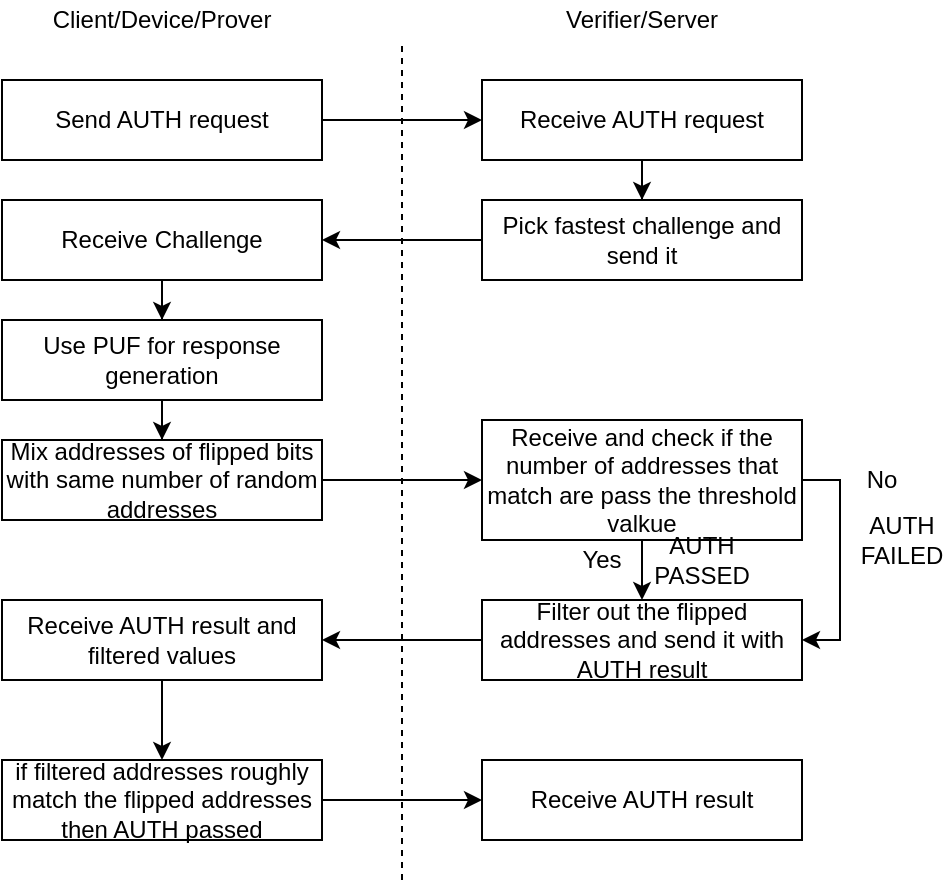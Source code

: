 <mxfile version="14.7.6" type="device"><diagram id="Xw__8HpXlZ5QVmrwwjwf" name="Page-1"><mxGraphModel dx="1186" dy="726" grid="1" gridSize="10" guides="1" tooltips="1" connect="1" arrows="1" fold="1" page="1" pageScale="1" pageWidth="827" pageHeight="1169" math="0" shadow="0"><root><mxCell id="0"/><mxCell id="1" parent="0"/><mxCell id="JZ5NNr8eWJirKz8EJ5if-18" style="edgeStyle=orthogonalEdgeStyle;rounded=0;orthogonalLoop=1;jettySize=auto;html=1;entryX=0;entryY=0.5;entryDx=0;entryDy=0;" parent="1" source="JZ5NNr8eWJirKz8EJ5if-1" target="JZ5NNr8eWJirKz8EJ5if-2" edge="1"><mxGeometry relative="1" as="geometry"/></mxCell><mxCell id="JZ5NNr8eWJirKz8EJ5if-1" value="Send AUTH request" style="rounded=0;whiteSpace=wrap;html=1;" parent="1" vertex="1"><mxGeometry x="200" y="160" width="160" height="40" as="geometry"/></mxCell><mxCell id="JZ5NNr8eWJirKz8EJ5if-19" style="edgeStyle=orthogonalEdgeStyle;rounded=0;orthogonalLoop=1;jettySize=auto;html=1;entryX=0.5;entryY=0;entryDx=0;entryDy=0;" parent="1" source="JZ5NNr8eWJirKz8EJ5if-2" target="JZ5NNr8eWJirKz8EJ5if-3" edge="1"><mxGeometry relative="1" as="geometry"/></mxCell><mxCell id="JZ5NNr8eWJirKz8EJ5if-2" value="Receive AUTH request" style="rounded=0;whiteSpace=wrap;html=1;" parent="1" vertex="1"><mxGeometry x="440" y="160" width="160" height="40" as="geometry"/></mxCell><mxCell id="JZ5NNr8eWJirKz8EJ5if-20" style="edgeStyle=orthogonalEdgeStyle;rounded=0;orthogonalLoop=1;jettySize=auto;html=1;" parent="1" source="JZ5NNr8eWJirKz8EJ5if-3" target="JZ5NNr8eWJirKz8EJ5if-4" edge="1"><mxGeometry relative="1" as="geometry"/></mxCell><mxCell id="JZ5NNr8eWJirKz8EJ5if-3" value="Pick fastest challenge and send it" style="rounded=0;whiteSpace=wrap;html=1;" parent="1" vertex="1"><mxGeometry x="440" y="220" width="160" height="40" as="geometry"/></mxCell><mxCell id="JZ5NNr8eWJirKz8EJ5if-21" style="edgeStyle=orthogonalEdgeStyle;rounded=0;orthogonalLoop=1;jettySize=auto;html=1;" parent="1" source="JZ5NNr8eWJirKz8EJ5if-4" target="JZ5NNr8eWJirKz8EJ5if-5" edge="1"><mxGeometry relative="1" as="geometry"/></mxCell><mxCell id="JZ5NNr8eWJirKz8EJ5if-4" value="Receive Challenge" style="rounded=0;whiteSpace=wrap;html=1;" parent="1" vertex="1"><mxGeometry x="200" y="220" width="160" height="40" as="geometry"/></mxCell><mxCell id="JZ5NNr8eWJirKz8EJ5if-22" style="edgeStyle=orthogonalEdgeStyle;rounded=0;orthogonalLoop=1;jettySize=auto;html=1;entryX=0.5;entryY=0;entryDx=0;entryDy=0;" parent="1" source="JZ5NNr8eWJirKz8EJ5if-5" target="JZ5NNr8eWJirKz8EJ5if-6" edge="1"><mxGeometry relative="1" as="geometry"/></mxCell><mxCell id="JZ5NNr8eWJirKz8EJ5if-5" value="Use PUF for response generation" style="rounded=0;whiteSpace=wrap;html=1;" parent="1" vertex="1"><mxGeometry x="200" y="280" width="160" height="40" as="geometry"/></mxCell><mxCell id="JZ5NNr8eWJirKz8EJ5if-23" style="edgeStyle=orthogonalEdgeStyle;rounded=0;orthogonalLoop=1;jettySize=auto;html=1;entryX=0;entryY=0.5;entryDx=0;entryDy=0;" parent="1" source="JZ5NNr8eWJirKz8EJ5if-6" target="JZ5NNr8eWJirKz8EJ5if-7" edge="1"><mxGeometry relative="1" as="geometry"/></mxCell><mxCell id="JZ5NNr8eWJirKz8EJ5if-6" value="Mix addresses of flipped bits with same number of random addresses" style="rounded=0;whiteSpace=wrap;html=1;" parent="1" vertex="1"><mxGeometry x="200" y="340" width="160" height="40" as="geometry"/></mxCell><mxCell id="OuZtG038wZo1lAdAwEiV-2" style="edgeStyle=orthogonalEdgeStyle;rounded=0;orthogonalLoop=1;jettySize=auto;html=1;entryX=0.5;entryY=0;entryDx=0;entryDy=0;" edge="1" parent="1" source="JZ5NNr8eWJirKz8EJ5if-7" target="OuZtG038wZo1lAdAwEiV-1"><mxGeometry relative="1" as="geometry"/></mxCell><mxCell id="JZ5NNr8eWJirKz8EJ5if-7" value="Receive and check if the number of addresses that match are pass the threshold valkue" style="rounded=0;whiteSpace=wrap;html=1;" parent="1" vertex="1"><mxGeometry x="440" y="330" width="160" height="60" as="geometry"/></mxCell><mxCell id="JZ5NNr8eWJirKz8EJ5if-12" style="edgeStyle=orthogonalEdgeStyle;rounded=0;orthogonalLoop=1;jettySize=auto;html=1;entryX=1;entryY=0.5;entryDx=0;entryDy=0;exitX=1;exitY=0.5;exitDx=0;exitDy=0;" parent="1" source="JZ5NNr8eWJirKz8EJ5if-7" target="OuZtG038wZo1lAdAwEiV-1" edge="1"><mxGeometry relative="1" as="geometry"><mxPoint x="639" y="660" as="targetPoint"/><Array as="points"><mxPoint x="619" y="360"/><mxPoint x="619" y="440"/></Array><mxPoint x="529" y="560" as="sourcePoint"/></mxGeometry></mxCell><mxCell id="OuZtG038wZo1lAdAwEiV-8" style="edgeStyle=orthogonalEdgeStyle;rounded=0;orthogonalLoop=1;jettySize=auto;html=1;entryX=0.5;entryY=0;entryDx=0;entryDy=0;" edge="1" parent="1" source="JZ5NNr8eWJirKz8EJ5if-10" target="OuZtG038wZo1lAdAwEiV-4"><mxGeometry relative="1" as="geometry"/></mxCell><mxCell id="JZ5NNr8eWJirKz8EJ5if-10" value="Receive AUTH result and filtered values" style="rounded=0;whiteSpace=wrap;html=1;" parent="1" vertex="1"><mxGeometry x="200" y="420" width="160" height="40" as="geometry"/></mxCell><mxCell id="JZ5NNr8eWJirKz8EJ5if-13" value="No" style="text;html=1;strokeColor=none;fillColor=none;align=center;verticalAlign=middle;whiteSpace=wrap;rounded=0;" parent="1" vertex="1"><mxGeometry x="620" y="350" width="40" height="20" as="geometry"/></mxCell><mxCell id="JZ5NNr8eWJirKz8EJ5if-14" value="Yes" style="text;html=1;strokeColor=none;fillColor=none;align=center;verticalAlign=middle;whiteSpace=wrap;rounded=0;" parent="1" vertex="1"><mxGeometry x="480" y="390" width="40" height="20" as="geometry"/></mxCell><mxCell id="JZ5NNr8eWJirKz8EJ5if-15" value="AUTH PASSED" style="text;html=1;strokeColor=none;fillColor=none;align=center;verticalAlign=middle;whiteSpace=wrap;rounded=0;" parent="1" vertex="1"><mxGeometry x="530" y="390" width="40" height="20" as="geometry"/></mxCell><mxCell id="JZ5NNr8eWJirKz8EJ5if-16" value="AUTH FAILED" style="text;html=1;strokeColor=none;fillColor=none;align=center;verticalAlign=middle;whiteSpace=wrap;rounded=0;" parent="1" vertex="1"><mxGeometry x="630" y="380" width="40" height="20" as="geometry"/></mxCell><mxCell id="JZ5NNr8eWJirKz8EJ5if-26" value="" style="endArrow=none;dashed=1;html=1;" parent="1" edge="1"><mxGeometry width="50" height="50" relative="1" as="geometry"><mxPoint x="400" y="560" as="sourcePoint"/><mxPoint x="400" y="140" as="targetPoint"/></mxGeometry></mxCell><mxCell id="JZ5NNr8eWJirKz8EJ5if-27" value="Client/Device/Prover" style="text;html=1;strokeColor=none;fillColor=none;align=center;verticalAlign=middle;whiteSpace=wrap;rounded=0;" parent="1" vertex="1"><mxGeometry x="260" y="120" width="40" height="20" as="geometry"/></mxCell><mxCell id="JZ5NNr8eWJirKz8EJ5if-28" value="Verifier/Server" style="text;html=1;strokeColor=none;fillColor=none;align=center;verticalAlign=middle;whiteSpace=wrap;rounded=0;" parent="1" vertex="1"><mxGeometry x="500" y="120" width="40" height="20" as="geometry"/></mxCell><mxCell id="OuZtG038wZo1lAdAwEiV-3" style="edgeStyle=orthogonalEdgeStyle;rounded=0;orthogonalLoop=1;jettySize=auto;html=1;entryX=1;entryY=0.5;entryDx=0;entryDy=0;" edge="1" parent="1" source="OuZtG038wZo1lAdAwEiV-1" target="JZ5NNr8eWJirKz8EJ5if-10"><mxGeometry relative="1" as="geometry"/></mxCell><mxCell id="OuZtG038wZo1lAdAwEiV-1" value="Filter out the flipped addresses and send it with AUTH result" style="rounded=0;whiteSpace=wrap;html=1;" vertex="1" parent="1"><mxGeometry x="440" y="420" width="160" height="40" as="geometry"/></mxCell><mxCell id="OuZtG038wZo1lAdAwEiV-7" style="edgeStyle=orthogonalEdgeStyle;rounded=0;orthogonalLoop=1;jettySize=auto;html=1;entryX=0;entryY=0.5;entryDx=0;entryDy=0;" edge="1" parent="1" source="OuZtG038wZo1lAdAwEiV-4" target="OuZtG038wZo1lAdAwEiV-6"><mxGeometry relative="1" as="geometry"/></mxCell><mxCell id="OuZtG038wZo1lAdAwEiV-4" value="if filtered addresses roughly match the flipped addresses then AUTH passed" style="rounded=0;whiteSpace=wrap;html=1;" vertex="1" parent="1"><mxGeometry x="200" y="500" width="160" height="40" as="geometry"/></mxCell><mxCell id="OuZtG038wZo1lAdAwEiV-6" value="Receive AUTH result" style="rounded=0;whiteSpace=wrap;html=1;" vertex="1" parent="1"><mxGeometry x="440" y="500" width="160" height="40" as="geometry"/></mxCell></root></mxGraphModel></diagram></mxfile>
